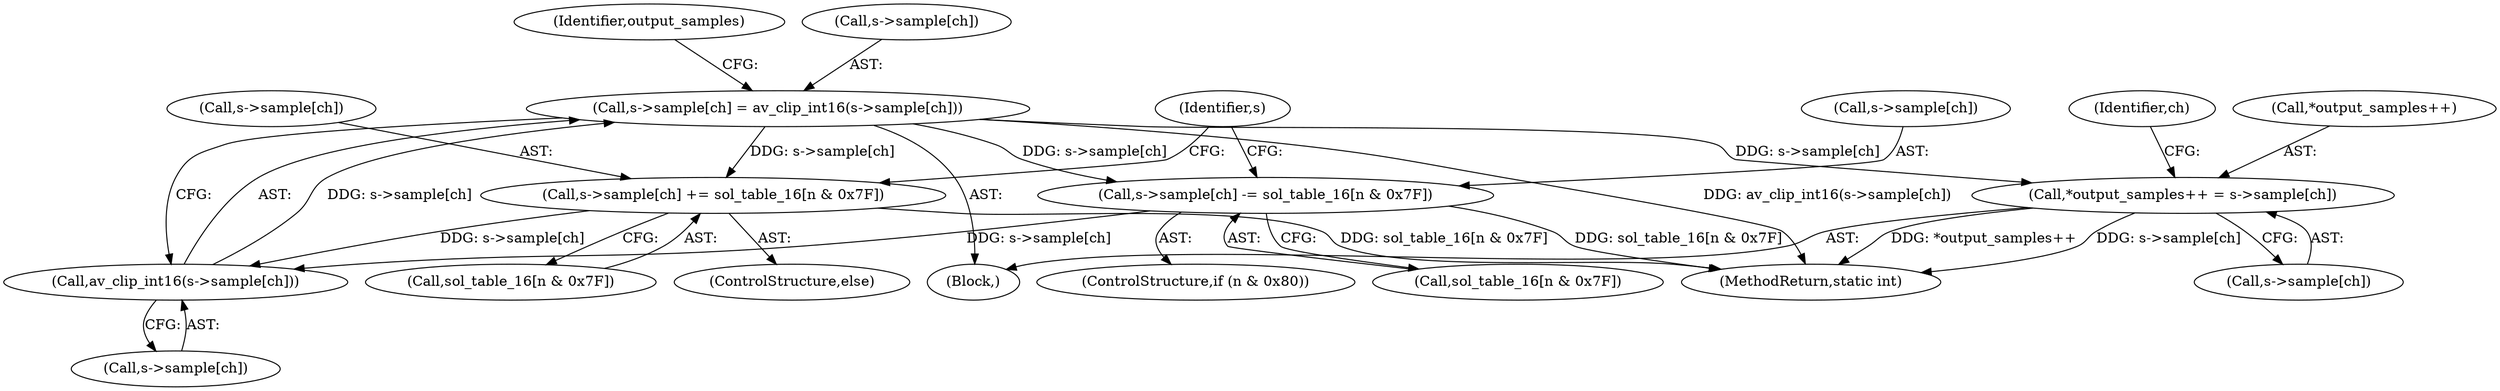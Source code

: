 digraph "0_libav_ce7aee9b733134649a6ce2fa743e51733f33e67e@pointer" {
"1000651" [label="(Call,s->sample[ch] = av_clip_int16(s->sample[ch]))"];
"1000657" [label="(Call,av_clip_int16(s->sample[ch]))"];
"1000640" [label="(Call,s->sample[ch] += sol_table_16[n & 0x7F])"];
"1000651" [label="(Call,s->sample[ch] = av_clip_int16(s->sample[ch]))"];
"1000628" [label="(Call,s->sample[ch] -= sol_table_16[n & 0x7F])"];
"1000663" [label="(Call,*output_samples++ = s->sample[ch])"];
"1000664" [label="(Call,*output_samples++)"];
"1000629" [label="(Call,s->sample[ch])"];
"1000634" [label="(Call,sol_table_16[n & 0x7F])"];
"1000641" [label="(Call,s->sample[ch])"];
"1000646" [label="(Call,sol_table_16[n & 0x7F])"];
"1000667" [label="(Call,s->sample[ch])"];
"1000654" [label="(Identifier,s)"];
"1000657" [label="(Call,av_clip_int16(s->sample[ch]))"];
"1000624" [label="(ControlStructure,if (n & 0x80))"];
"1000640" [label="(Call,s->sample[ch] += sol_table_16[n & 0x7F])"];
"1000666" [label="(Identifier,output_samples)"];
"1000690" [label="(MethodReturn,static int)"];
"1000663" [label="(Call,*output_samples++ = s->sample[ch])"];
"1000651" [label="(Call,s->sample[ch] = av_clip_int16(s->sample[ch]))"];
"1000652" [label="(Call,s->sample[ch])"];
"1000628" [label="(Call,s->sample[ch] -= sol_table_16[n & 0x7F])"];
"1000658" [label="(Call,s->sample[ch])"];
"1000639" [label="(ControlStructure,else)"];
"1000617" [label="(Block,)"];
"1000673" [label="(Identifier,ch)"];
"1000651" -> "1000617"  [label="AST: "];
"1000651" -> "1000657"  [label="CFG: "];
"1000652" -> "1000651"  [label="AST: "];
"1000657" -> "1000651"  [label="AST: "];
"1000666" -> "1000651"  [label="CFG: "];
"1000651" -> "1000690"  [label="DDG: av_clip_int16(s->sample[ch])"];
"1000651" -> "1000628"  [label="DDG: s->sample[ch]"];
"1000651" -> "1000640"  [label="DDG: s->sample[ch]"];
"1000657" -> "1000651"  [label="DDG: s->sample[ch]"];
"1000651" -> "1000663"  [label="DDG: s->sample[ch]"];
"1000657" -> "1000658"  [label="CFG: "];
"1000658" -> "1000657"  [label="AST: "];
"1000640" -> "1000657"  [label="DDG: s->sample[ch]"];
"1000628" -> "1000657"  [label="DDG: s->sample[ch]"];
"1000640" -> "1000639"  [label="AST: "];
"1000640" -> "1000646"  [label="CFG: "];
"1000641" -> "1000640"  [label="AST: "];
"1000646" -> "1000640"  [label="AST: "];
"1000654" -> "1000640"  [label="CFG: "];
"1000640" -> "1000690"  [label="DDG: sol_table_16[n & 0x7F]"];
"1000628" -> "1000624"  [label="AST: "];
"1000628" -> "1000634"  [label="CFG: "];
"1000629" -> "1000628"  [label="AST: "];
"1000634" -> "1000628"  [label="AST: "];
"1000654" -> "1000628"  [label="CFG: "];
"1000628" -> "1000690"  [label="DDG: sol_table_16[n & 0x7F]"];
"1000663" -> "1000617"  [label="AST: "];
"1000663" -> "1000667"  [label="CFG: "];
"1000664" -> "1000663"  [label="AST: "];
"1000667" -> "1000663"  [label="AST: "];
"1000673" -> "1000663"  [label="CFG: "];
"1000663" -> "1000690"  [label="DDG: *output_samples++"];
"1000663" -> "1000690"  [label="DDG: s->sample[ch]"];
}
